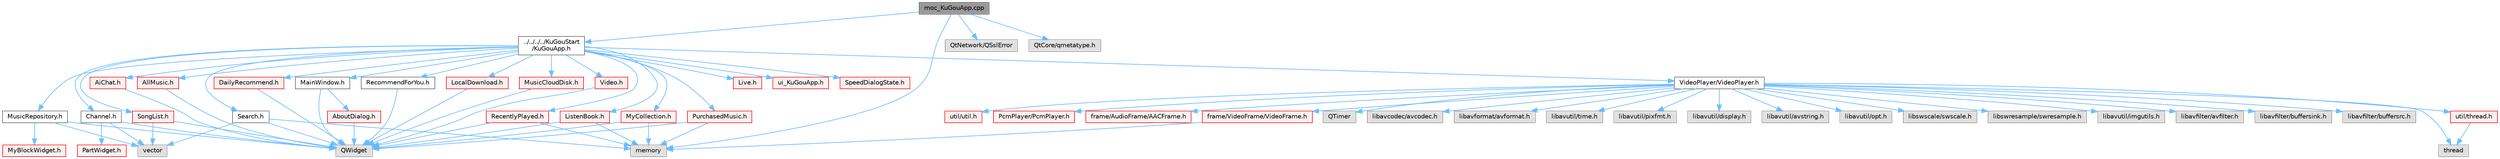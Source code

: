 digraph "moc_KuGouApp.cpp"
{
 // LATEX_PDF_SIZE
  bgcolor="transparent";
  edge [fontname=Helvetica,fontsize=10,labelfontname=Helvetica,labelfontsize=10];
  node [fontname=Helvetica,fontsize=10,shape=box,height=0.2,width=0.4];
  Node1 [id="Node000001",label="moc_KuGouApp.cpp",height=0.2,width=0.4,color="gray40", fillcolor="grey60", style="filled", fontcolor="black",tooltip=" "];
  Node1 -> Node2 [id="edge1_Node000001_Node000002",color="steelblue1",style="solid",tooltip=" "];
  Node2 [id="Node000002",label="../../../../KuGouStart\l/KuGouApp.h",height=0.2,width=0.4,color="grey40", fillcolor="white", style="filled",URL="$_ku_gou_app_8h.html",tooltip="酷狗音乐应用主窗口的头文件，定义 KuGouApp 类"];
  Node2 -> Node3 [id="edge2_Node000002_Node000003",color="steelblue1",style="solid",tooltip=" "];
  Node3 [id="Node000003",label="MainWindow.h",height=0.2,width=0.4,color="grey40", fillcolor="white", style="filled",URL="$_main_window_8h.html",tooltip="定义 MainWindow 类，提供主窗口功能和交互"];
  Node3 -> Node4 [id="edge3_Node000003_Node000004",color="steelblue1",style="solid",tooltip=" "];
  Node4 [id="Node000004",label="QWidget",height=0.2,width=0.4,color="grey60", fillcolor="#E0E0E0", style="filled",tooltip=" "];
  Node3 -> Node5 [id="edge4_Node000003_Node000005",color="steelblue1",style="solid",tooltip=" "];
  Node5 [id="Node000005",label="AboutDialog.h",height=0.2,width=0.4,color="red", fillcolor="#FFF0F0", style="filled",URL="$_about_dialog_8h.html",tooltip="定义 AboutDialog 类，提供关于对话框功能"];
  Node5 -> Node4 [id="edge5_Node000005_Node000004",color="steelblue1",style="solid",tooltip=" "];
  Node2 -> Node9 [id="edge6_Node000002_Node000009",color="steelblue1",style="solid",tooltip=" "];
  Node9 [id="Node000009",label="VideoPlayer/VideoPlayer.h",height=0.2,width=0.4,color="grey40", fillcolor="white", style="filled",URL="$_video_player_8h.html",tooltip=" "];
  Node9 -> Node10 [id="edge7_Node000009_Node000010",color="steelblue1",style="solid",tooltip=" "];
  Node10 [id="Node000010",label="QTimer",height=0.2,width=0.4,color="grey60", fillcolor="#E0E0E0", style="filled",tooltip=" "];
  Node9 -> Node11 [id="edge8_Node000009_Node000011",color="steelblue1",style="solid",tooltip=" "];
  Node11 [id="Node000011",label="thread",height=0.2,width=0.4,color="grey60", fillcolor="#E0E0E0", style="filled",tooltip=" "];
  Node9 -> Node12 [id="edge9_Node000009_Node000012",color="steelblue1",style="solid",tooltip=" "];
  Node12 [id="Node000012",label="libavcodec/avcodec.h",height=0.2,width=0.4,color="grey60", fillcolor="#E0E0E0", style="filled",tooltip=" "];
  Node9 -> Node13 [id="edge10_Node000009_Node000013",color="steelblue1",style="solid",tooltip=" "];
  Node13 [id="Node000013",label="libavformat/avformat.h",height=0.2,width=0.4,color="grey60", fillcolor="#E0E0E0", style="filled",tooltip=" "];
  Node9 -> Node14 [id="edge11_Node000009_Node000014",color="steelblue1",style="solid",tooltip=" "];
  Node14 [id="Node000014",label="libavutil/time.h",height=0.2,width=0.4,color="grey60", fillcolor="#E0E0E0", style="filled",tooltip=" "];
  Node9 -> Node15 [id="edge12_Node000009_Node000015",color="steelblue1",style="solid",tooltip=" "];
  Node15 [id="Node000015",label="libavutil/pixfmt.h",height=0.2,width=0.4,color="grey60", fillcolor="#E0E0E0", style="filled",tooltip=" "];
  Node9 -> Node16 [id="edge13_Node000009_Node000016",color="steelblue1",style="solid",tooltip=" "];
  Node16 [id="Node000016",label="libavutil/display.h",height=0.2,width=0.4,color="grey60", fillcolor="#E0E0E0", style="filled",tooltip=" "];
  Node9 -> Node17 [id="edge14_Node000009_Node000017",color="steelblue1",style="solid",tooltip=" "];
  Node17 [id="Node000017",label="libavutil/avstring.h",height=0.2,width=0.4,color="grey60", fillcolor="#E0E0E0", style="filled",tooltip=" "];
  Node9 -> Node18 [id="edge15_Node000009_Node000018",color="steelblue1",style="solid",tooltip=" "];
  Node18 [id="Node000018",label="libavutil/opt.h",height=0.2,width=0.4,color="grey60", fillcolor="#E0E0E0", style="filled",tooltip=" "];
  Node9 -> Node19 [id="edge16_Node000009_Node000019",color="steelblue1",style="solid",tooltip=" "];
  Node19 [id="Node000019",label="libswscale/swscale.h",height=0.2,width=0.4,color="grey60", fillcolor="#E0E0E0", style="filled",tooltip=" "];
  Node9 -> Node20 [id="edge17_Node000009_Node000020",color="steelblue1",style="solid",tooltip=" "];
  Node20 [id="Node000020",label="libswresample/swresample.h",height=0.2,width=0.4,color="grey60", fillcolor="#E0E0E0", style="filled",tooltip=" "];
  Node9 -> Node21 [id="edge18_Node000009_Node000021",color="steelblue1",style="solid",tooltip=" "];
  Node21 [id="Node000021",label="libavutil/imgutils.h",height=0.2,width=0.4,color="grey60", fillcolor="#E0E0E0", style="filled",tooltip=" "];
  Node9 -> Node22 [id="edge19_Node000009_Node000022",color="steelblue1",style="solid",tooltip=" "];
  Node22 [id="Node000022",label="libavfilter/avfilter.h",height=0.2,width=0.4,color="grey60", fillcolor="#E0E0E0", style="filled",tooltip=" "];
  Node9 -> Node23 [id="edge20_Node000009_Node000023",color="steelblue1",style="solid",tooltip=" "];
  Node23 [id="Node000023",label="libavfilter/buffersink.h",height=0.2,width=0.4,color="grey60", fillcolor="#E0E0E0", style="filled",tooltip=" "];
  Node9 -> Node24 [id="edge21_Node000009_Node000024",color="steelblue1",style="solid",tooltip=" "];
  Node24 [id="Node000024",label="libavfilter/buffersrc.h",height=0.2,width=0.4,color="grey60", fillcolor="#E0E0E0", style="filled",tooltip=" "];
  Node9 -> Node25 [id="edge22_Node000009_Node000025",color="steelblue1",style="solid",tooltip=" "];
  Node25 [id="Node000025",label="util/util.h",height=0.2,width=0.4,color="red", fillcolor="#FFF0F0", style="filled",URL="$util_8h.html",tooltip=" "];
  Node9 -> Node31 [id="edge23_Node000009_Node000031",color="steelblue1",style="solid",tooltip=" "];
  Node31 [id="Node000031",label="util/thread.h",height=0.2,width=0.4,color="red", fillcolor="#FFF0F0", style="filled",URL="$thread_8h.html",tooltip=" "];
  Node31 -> Node11 [id="edge24_Node000031_Node000011",color="steelblue1",style="solid",tooltip=" "];
  Node9 -> Node36 [id="edge25_Node000009_Node000036",color="steelblue1",style="solid",tooltip=" "];
  Node36 [id="Node000036",label="PcmPlayer/PcmPlayer.h",height=0.2,width=0.4,color="red", fillcolor="#FFF0F0", style="filled",URL="$_pcm_player_8h.html",tooltip=" "];
  Node9 -> Node41 [id="edge26_Node000009_Node000041",color="steelblue1",style="solid",tooltip=" "];
  Node41 [id="Node000041",label="frame/AudioFrame/AACFrame.h",height=0.2,width=0.4,color="red", fillcolor="#FFF0F0", style="filled",URL="$_a_a_c_frame_8h.html",tooltip=" "];
  Node9 -> Node42 [id="edge27_Node000009_Node000042",color="steelblue1",style="solid",tooltip=" "];
  Node42 [id="Node000042",label="frame/VideoFrame/VideoFrame.h",height=0.2,width=0.4,color="red", fillcolor="#FFF0F0", style="filled",URL="$_video_frame_8h.html",tooltip=" "];
  Node42 -> Node43 [id="edge28_Node000042_Node000043",color="steelblue1",style="solid",tooltip=" "];
  Node43 [id="Node000043",label="memory",height=0.2,width=0.4,color="grey60", fillcolor="#E0E0E0", style="filled",tooltip=" "];
  Node2 -> Node50 [id="edge29_Node000002_Node000050",color="steelblue1",style="solid",tooltip=" "];
  Node50 [id="Node000050",label="RecommendForYou.h",height=0.2,width=0.4,color="grey40", fillcolor="white", style="filled",URL="$_recommend_for_you_8h.html",tooltip="推荐界面类的头文件，定义 RecommendForYou 类"];
  Node50 -> Node4 [id="edge30_Node000050_Node000004",color="steelblue1",style="solid",tooltip=" "];
  Node2 -> Node51 [id="edge31_Node000002_Node000051",color="steelblue1",style="solid",tooltip=" "];
  Node51 [id="Node000051",label="MusicRepository.h",height=0.2,width=0.4,color="grey40", fillcolor="white", style="filled",URL="$_music_repository_8h.html",tooltip="定义 MusicRepository 类，管理音乐仓库（歌曲和视频）界面"];
  Node51 -> Node52 [id="edge32_Node000051_Node000052",color="steelblue1",style="solid",tooltip=" "];
  Node52 [id="Node000052",label="MyBlockWidget.h",height=0.2,width=0.4,color="red", fillcolor="#FFF0F0", style="filled",URL="$_my_block_widget_8h.html",tooltip="定义 MyBlockWidget 类，提供块状控件功能"];
  Node51 -> Node4 [id="edge33_Node000051_Node000004",color="steelblue1",style="solid",tooltip=" "];
  Node51 -> Node54 [id="edge34_Node000051_Node000054",color="steelblue1",style="solid",tooltip=" "];
  Node54 [id="Node000054",label="vector",height=0.2,width=0.4,color="grey60", fillcolor="#E0E0E0", style="filled",tooltip=" "];
  Node2 -> Node55 [id="edge35_Node000002_Node000055",color="steelblue1",style="solid",tooltip=" "];
  Node55 [id="Node000055",label="Channel.h",height=0.2,width=0.4,color="grey40", fillcolor="white", style="filled",URL="$_channel_8h.html",tooltip="定义 Channel 类，提供音乐频道主界面"];
  Node55 -> Node56 [id="edge36_Node000055_Node000056",color="steelblue1",style="solid",tooltip=" "];
  Node56 [id="Node000056",label="PartWidget.h",height=0.2,width=0.4,color="red", fillcolor="#FFF0F0", style="filled",URL="$_part_widget_8h.html",tooltip="定义 PartWidget 类，提供频道分区界面"];
  Node55 -> Node4 [id="edge37_Node000055_Node000004",color="steelblue1",style="solid",tooltip=" "];
  Node55 -> Node54 [id="edge38_Node000055_Node000054",color="steelblue1",style="solid",tooltip=" "];
  Node2 -> Node129 [id="edge39_Node000002_Node000129",color="steelblue1",style="solid",tooltip=" "];
  Node129 [id="Node000129",label="Video.h",height=0.2,width=0.4,color="red", fillcolor="#FFF0F0", style="filled",URL="$_video_8h.html",tooltip="定义 Video 类，提供视频界面管理"];
  Node129 -> Node4 [id="edge40_Node000129_Node000004",color="steelblue1",style="solid",tooltip=" "];
  Node2 -> Node137 [id="edge41_Node000002_Node000137",color="steelblue1",style="solid",tooltip=" "];
  Node137 [id="Node000137",label="Live.h",height=0.2,width=0.4,color="red", fillcolor="#FFF0F0", style="filled",URL="$_live_8h.html",tooltip="定义 Live 类，提供直播主界面"];
  Node2 -> Node141 [id="edge42_Node000002_Node000141",color="steelblue1",style="solid",tooltip=" "];
  Node141 [id="Node000141",label="AiChat.h",height=0.2,width=0.4,color="red", fillcolor="#FFF0F0", style="filled",URL="$_ai_chat_8h.html",tooltip="定义 AiChat 类，提供 AI 聊天界面"];
  Node141 -> Node4 [id="edge43_Node000141_Node000004",color="steelblue1",style="solid",tooltip=" "];
  Node2 -> Node145 [id="edge44_Node000002_Node000145",color="steelblue1",style="solid",tooltip=" "];
  Node145 [id="Node000145",label="SongList.h",height=0.2,width=0.4,color="red", fillcolor="#FFF0F0", style="filled",URL="$_song_list_8h.html",tooltip="歌曲列表界面的头文件，定义 SongList 类"];
  Node145 -> Node4 [id="edge45_Node000145_Node000004",color="steelblue1",style="solid",tooltip=" "];
  Node145 -> Node54 [id="edge46_Node000145_Node000054",color="steelblue1",style="solid",tooltip=" "];
  Node2 -> Node152 [id="edge47_Node000002_Node000152",color="steelblue1",style="solid",tooltip=" "];
  Node152 [id="Node000152",label="DailyRecommend.h",height=0.2,width=0.4,color="red", fillcolor="#FFF0F0", style="filled",URL="$_daily_recommend_8h.html",tooltip="定义 DailyRecommend 类，提供每日推荐界面"];
  Node152 -> Node4 [id="edge48_Node000152_Node000004",color="steelblue1",style="solid",tooltip=" "];
  Node2 -> Node158 [id="edge49_Node000002_Node000158",color="steelblue1",style="solid",tooltip=" "];
  Node158 [id="Node000158",label="MyCollection.h",height=0.2,width=0.4,color="red", fillcolor="#FFF0F0", style="filled",URL="$_my_collection_8h.html",tooltip="定义 MyCollection 类，管理收藏界面"];
  Node158 -> Node4 [id="edge50_Node000158_Node000004",color="steelblue1",style="solid",tooltip=" "];
  Node158 -> Node43 [id="edge51_Node000158_Node000043",color="steelblue1",style="solid",tooltip=" "];
  Node2 -> Node167 [id="edge52_Node000002_Node000167",color="steelblue1",style="solid",tooltip=" "];
  Node167 [id="Node000167",label="LocalDownload.h",height=0.2,width=0.4,color="red", fillcolor="#FFF0F0", style="filled",URL="$_local_download_8h.html",tooltip="定义 LocalDownload 类，管理本地歌曲、已下载歌曲、已下载视频和正在下载界面"];
  Node167 -> Node4 [id="edge53_Node000167_Node000004",color="steelblue1",style="solid",tooltip=" "];
  Node2 -> Node177 [id="edge54_Node000002_Node000177",color="steelblue1",style="solid",tooltip=" "];
  Node177 [id="Node000177",label="MusicCloudDisk.h",height=0.2,width=0.4,color="red", fillcolor="#FFF0F0", style="filled",URL="$_music_cloud_disk_8h.html",tooltip="定义 MusicCloudDisk 类，管理云端歌曲（已上传和正在上传）界面"];
  Node177 -> Node4 [id="edge55_Node000177_Node000004",color="steelblue1",style="solid",tooltip=" "];
  Node2 -> Node180 [id="edge56_Node000002_Node000180",color="steelblue1",style="solid",tooltip=" "];
  Node180 [id="Node000180",label="PurchasedMusic.h",height=0.2,width=0.4,color="red", fillcolor="#FFF0F0", style="filled",URL="$_purchased_music_8h.html",tooltip="定义 PurchasedMusic 类，管理付费音乐界面"];
  Node180 -> Node4 [id="edge57_Node000180_Node000004",color="steelblue1",style="solid",tooltip=" "];
  Node180 -> Node43 [id="edge58_Node000180_Node000043",color="steelblue1",style="solid",tooltip=" "];
  Node2 -> Node185 [id="edge59_Node000002_Node000185",color="steelblue1",style="solid",tooltip=" "];
  Node185 [id="Node000185",label="RecentlyPlayed.h",height=0.2,width=0.4,color="red", fillcolor="#FFF0F0", style="filled",URL="$_recently_played_8h.html",tooltip="定义 RecentlyPlayed 类，管理最近播放界面"];
  Node185 -> Node4 [id="edge60_Node000185_Node000004",color="steelblue1",style="solid",tooltip=" "];
  Node185 -> Node43 [id="edge61_Node000185_Node000043",color="steelblue1",style="solid",tooltip=" "];
  Node2 -> Node191 [id="edge62_Node000002_Node000191",color="steelblue1",style="solid",tooltip=" "];
  Node191 [id="Node000191",label="AllMusic.h",height=0.2,width=0.4,color="red", fillcolor="#FFF0F0", style="filled",URL="$_all_music_8h.html",tooltip="定义 AllMusic 类，提供音乐管理界面"];
  Node191 -> Node4 [id="edge63_Node000191_Node000004",color="steelblue1",style="solid",tooltip=" "];
  Node2 -> Node199 [id="edge64_Node000002_Node000199",color="steelblue1",style="solid",tooltip=" "];
  Node199 [id="Node000199",label="ListenBook.h",height=0.2,width=0.4,color="red", fillcolor="#FFF0F0", style="filled",URL="$_listen_book_8h.html",tooltip="定义 ListenBook 类，提供听书主界面"];
  Node199 -> Node4 [id="edge65_Node000199_Node000004",color="steelblue1",style="solid",tooltip=" "];
  Node199 -> Node43 [id="edge66_Node000199_Node000043",color="steelblue1",style="solid",tooltip=" "];
  Node2 -> Node212 [id="edge67_Node000002_Node000212",color="steelblue1",style="solid",tooltip=" "];
  Node212 [id="Node000212",label="Search.h",height=0.2,width=0.4,color="grey40", fillcolor="white", style="filled",URL="$_search_8h.html",tooltip="搜索界面类的头文件，定义 Search 类"];
  Node212 -> Node4 [id="edge68_Node000212_Node000004",color="steelblue1",style="solid",tooltip=" "];
  Node212 -> Node43 [id="edge69_Node000212_Node000043",color="steelblue1",style="solid",tooltip=" "];
  Node212 -> Node54 [id="edge70_Node000212_Node000054",color="steelblue1",style="solid",tooltip=" "];
  Node2 -> Node213 [id="edge71_Node000002_Node000213",color="steelblue1",style="solid",tooltip=" "];
  Node213 [id="Node000213",label="ui_KuGouApp.h",height=0.2,width=0.4,color="red", fillcolor="#FFF0F0", style="filled",URL="$ui___ku_gou_app_8h.html",tooltip=" "];
  Node2 -> Node244 [id="edge72_Node000002_Node000244",color="steelblue1",style="solid",tooltip=" "];
  Node244 [id="Node000244",label="SpeedDialogState.h",height=0.2,width=0.4,color="red", fillcolor="#FFF0F0", style="filled",URL="$_speed_dialog_state_8h.html",tooltip="定义 SpeedDialogState 类，用于管理弹窗状态"];
  Node1 -> Node246 [id="edge73_Node000001_Node000246",color="steelblue1",style="solid",tooltip=" "];
  Node246 [id="Node000246",label="QtNetwork/QSslError",height=0.2,width=0.4,color="grey60", fillcolor="#E0E0E0", style="filled",tooltip=" "];
  Node1 -> Node247 [id="edge74_Node000001_Node000247",color="steelblue1",style="solid",tooltip=" "];
  Node247 [id="Node000247",label="QtCore/qmetatype.h",height=0.2,width=0.4,color="grey60", fillcolor="#E0E0E0", style="filled",tooltip=" "];
  Node1 -> Node43 [id="edge75_Node000001_Node000043",color="steelblue1",style="solid",tooltip=" "];
}
